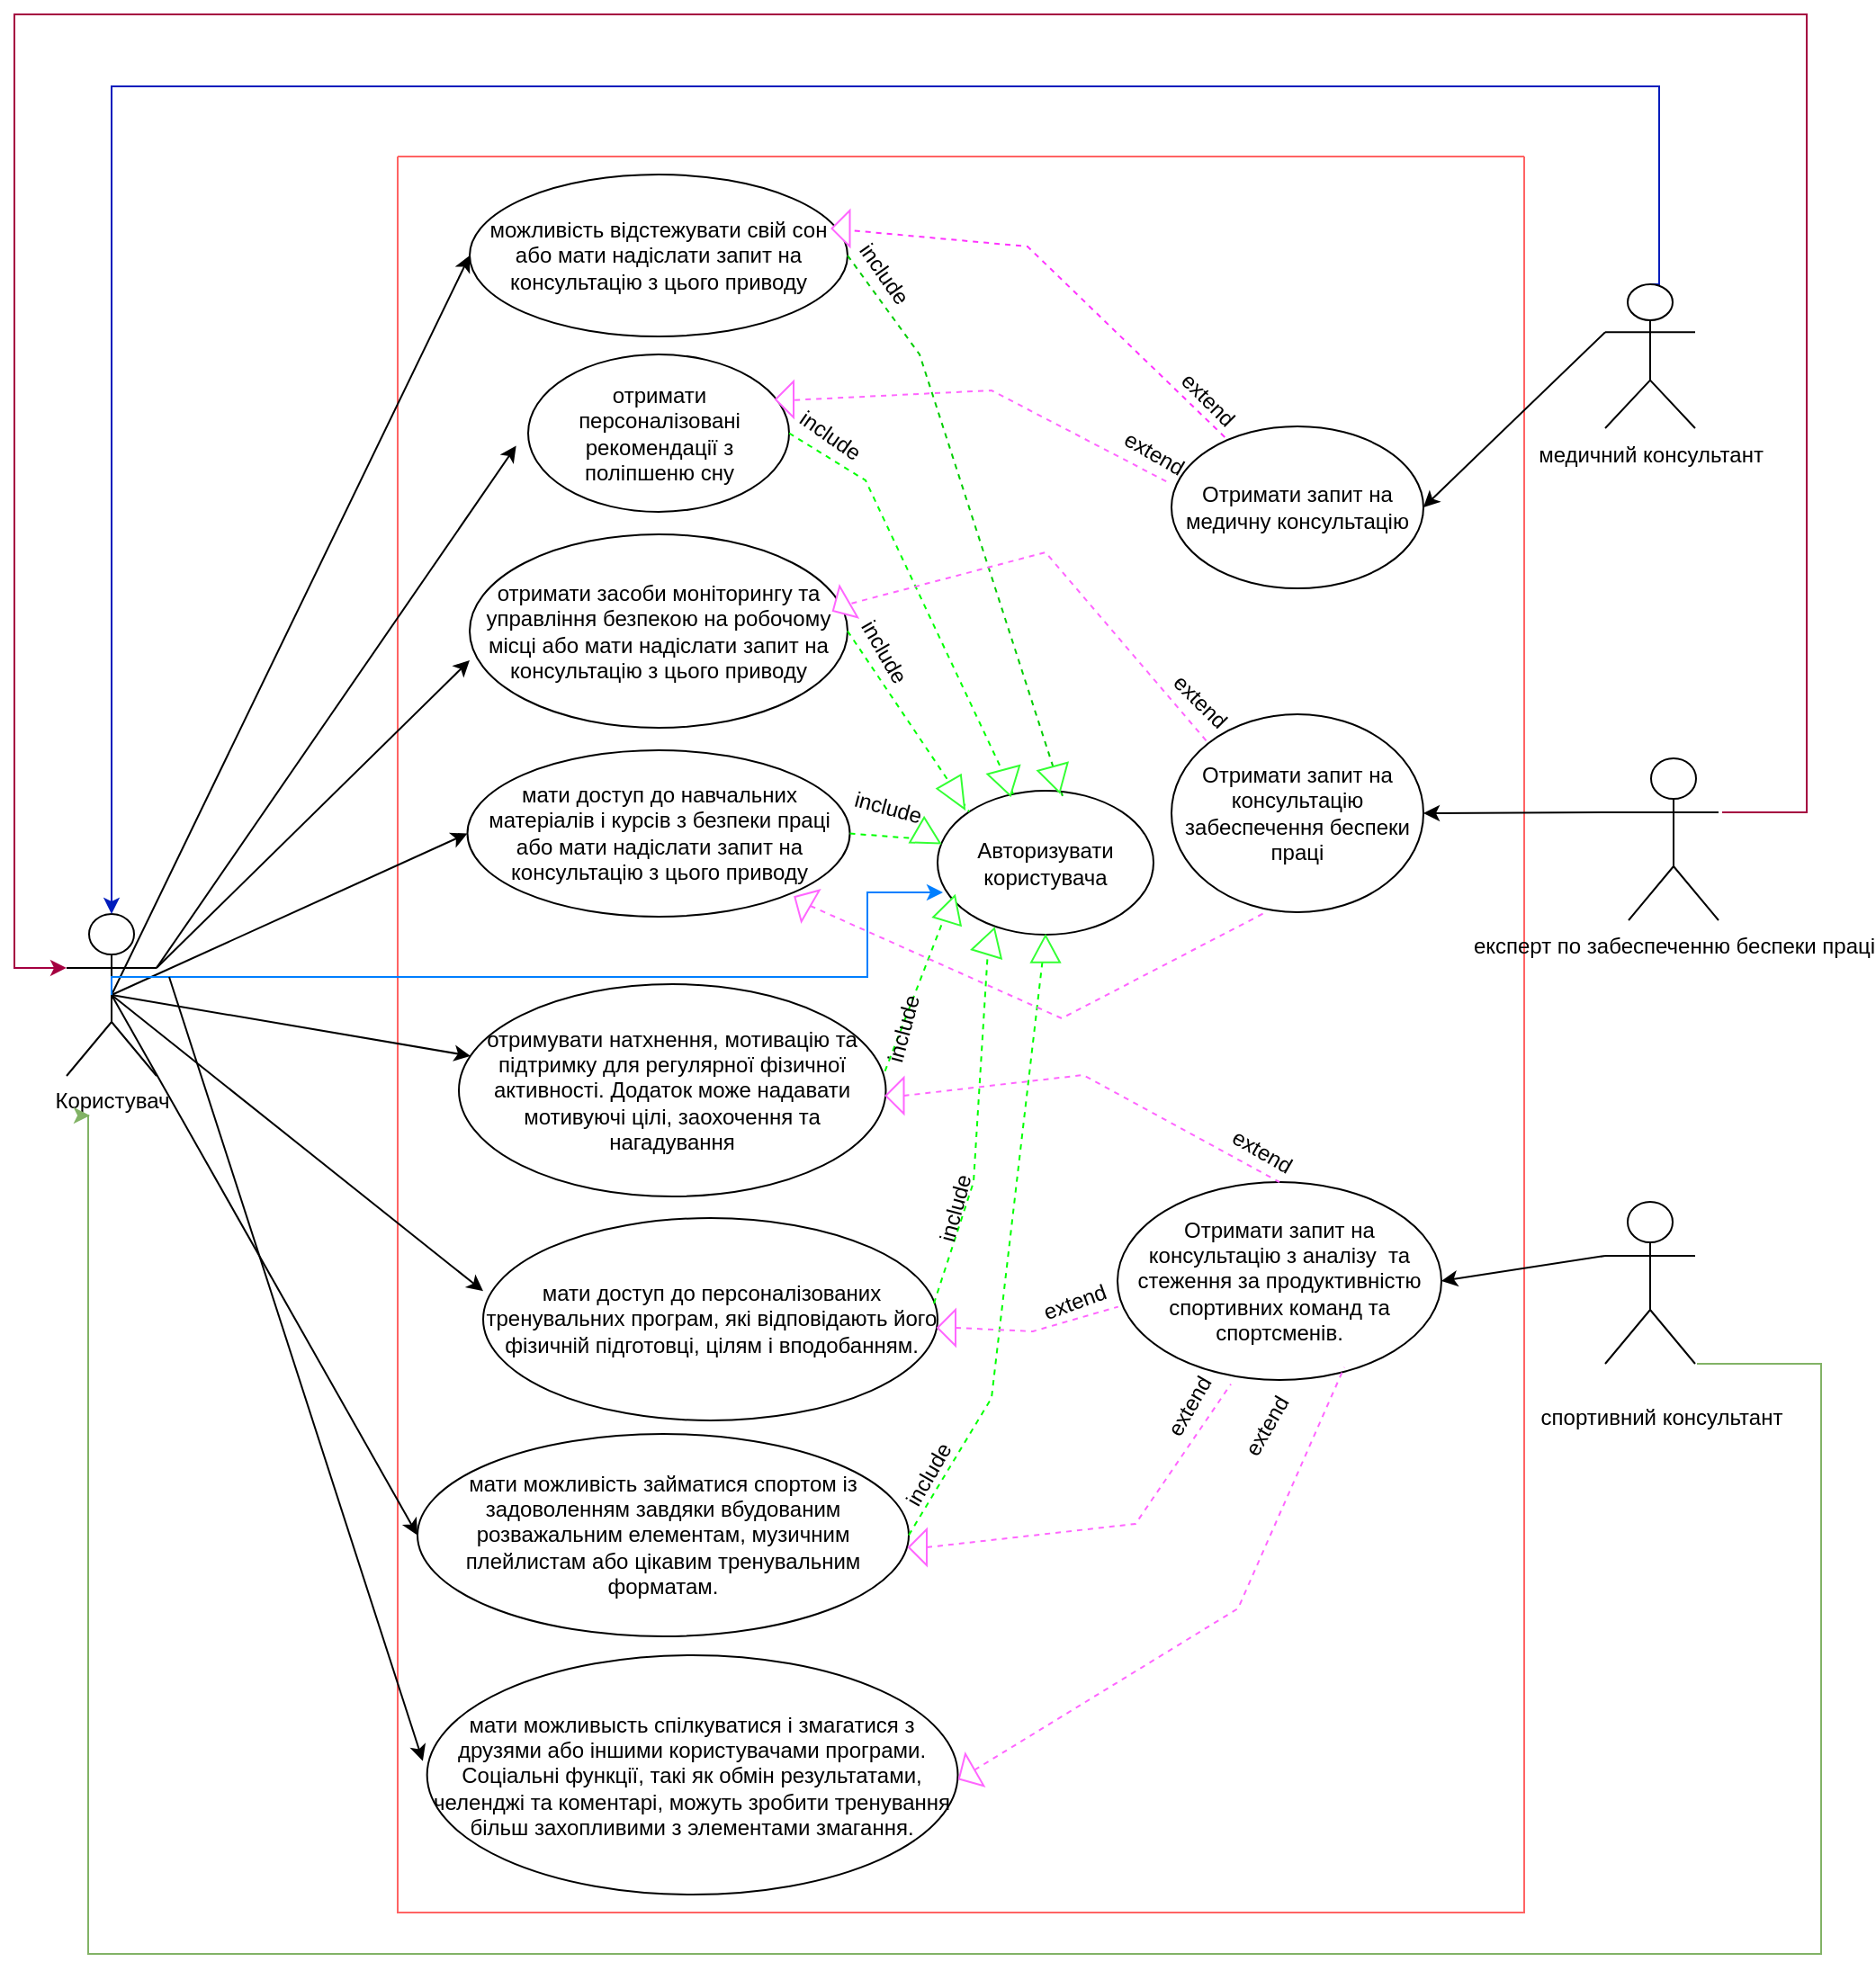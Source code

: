 <mxfile version="23.1.5" type="device">
  <diagram name="Страница — 1" id="BrRdIf7-MBRP2qg0M5hT">
    <mxGraphModel dx="3218" dy="2033" grid="0" gridSize="10" guides="1" tooltips="1" connect="1" arrows="1" fold="1" page="1" pageScale="1" pageWidth="1169" pageHeight="827" math="0" shadow="0">
      <root>
        <mxCell id="0" />
        <mxCell id="1" parent="0" />
        <mxCell id="nMjAK_z7ETHmy8bxgL3Z-1" value="Користувач" style="shape=umlActor;verticalLabelPosition=bottom;verticalAlign=top;html=1;outlineConnect=0;" parent="1" vertex="1">
          <mxGeometry x="-75" y="410" width="50" height="90" as="geometry" />
        </mxCell>
        <mxCell id="fMbS71d6y_WR-DLfGMM9-35" style="edgeStyle=orthogonalEdgeStyle;rounded=0;orthogonalLoop=1;jettySize=auto;html=1;exitX=0.5;exitY=0;exitDx=0;exitDy=0;exitPerimeter=0;fillColor=#0050ef;strokeColor=#001DBC;entryX=0.5;entryY=0;entryDx=0;entryDy=0;entryPerimeter=0;" parent="1" source="nMjAK_z7ETHmy8bxgL3Z-2" target="nMjAK_z7ETHmy8bxgL3Z-1" edge="1">
          <mxGeometry relative="1" as="geometry">
            <mxPoint x="810" y="-148" as="sourcePoint" />
            <mxPoint x="40" y="160" as="targetPoint" />
            <Array as="points">
              <mxPoint x="810" y="60" />
              <mxPoint x="810" y="-50" />
              <mxPoint x="-50" y="-50" />
            </Array>
          </mxGeometry>
        </mxCell>
        <mxCell id="nMjAK_z7ETHmy8bxgL3Z-2" value="" style="shape=umlActor;verticalLabelPosition=bottom;verticalAlign=top;html=1;outlineConnect=0;" parent="1" vertex="1">
          <mxGeometry x="780" y="60" width="50" height="80" as="geometry" />
        </mxCell>
        <mxCell id="nMjAK_z7ETHmy8bxgL3Z-16" value="" style="endArrow=classic;html=1;rounded=0;" parent="1" edge="1">
          <mxGeometry width="50" height="50" relative="1" as="geometry">
            <mxPoint x="620" y="520" as="sourcePoint" />
            <mxPoint x="620" y="520" as="targetPoint" />
          </mxGeometry>
        </mxCell>
        <mxCell id="nMjAK_z7ETHmy8bxgL3Z-30" value="" style="swimlane;startSize=0;strokeColor=#FF6363;" parent="1" vertex="1">
          <mxGeometry x="109" y="-11" width="626" height="976" as="geometry" />
        </mxCell>
        <mxCell id="nMjAK_z7ETHmy8bxgL3Z-15" value="мати доступ до навчальних матеріалів і курсів з безпеки праці або мати надіслати запит на консультацію з цього приводу" style="ellipse;whiteSpace=wrap;html=1;" parent="nMjAK_z7ETHmy8bxgL3Z-30" vertex="1">
          <mxGeometry x="38.75" y="330" width="212.5" height="92.5" as="geometry" />
        </mxCell>
        <mxCell id="nMjAK_z7ETHmy8bxgL3Z-7" value="мати доступ до персоналізованих тренувальних програм, які відповідають його фізичній підготовці, цілям і вподобанням." style="ellipse;whiteSpace=wrap;html=1;" parent="nMjAK_z7ETHmy8bxgL3Z-30" vertex="1">
          <mxGeometry x="47.5" y="590" width="252.5" height="112.5" as="geometry" />
        </mxCell>
        <mxCell id="nMjAK_z7ETHmy8bxgL3Z-9" value="&lt;font style=&quot;font-size: 12px;&quot;&gt;мати можливість займатися спортом із задоволенням завдяки вбудованим розважальним елементам, музичним плейлистам або цікавим тренувальним форматам.&lt;/font&gt;" style="ellipse;whiteSpace=wrap;html=1;" parent="nMjAK_z7ETHmy8bxgL3Z-30" vertex="1">
          <mxGeometry x="11" y="710" width="273" height="112.5" as="geometry" />
        </mxCell>
        <mxCell id="nMjAK_z7ETHmy8bxgL3Z-5" value="отримувати натхнення, мотивацію та підтримку для регулярної фізичної активності. Додаток може надавати мотивуючі цілі, заохочення та нагадування" style="ellipse;whiteSpace=wrap;html=1;" parent="nMjAK_z7ETHmy8bxgL3Z-30" vertex="1">
          <mxGeometry x="34" y="460" width="237.25" height="118" as="geometry" />
        </mxCell>
        <mxCell id="nMjAK_z7ETHmy8bxgL3Z-6" value="можливість відстежувати свій сон або мати надіслати запит на консультацію з цього приводу" style="ellipse;whiteSpace=wrap;html=1;" parent="nMjAK_z7ETHmy8bxgL3Z-30" vertex="1">
          <mxGeometry x="40" y="10" width="210" height="90" as="geometry" />
        </mxCell>
        <mxCell id="nMjAK_z7ETHmy8bxgL3Z-8" value="отримати персоналізовані рекомендації з поліпшеню сну" style="ellipse;whiteSpace=wrap;html=1;" parent="nMjAK_z7ETHmy8bxgL3Z-30" vertex="1">
          <mxGeometry x="72.5" y="110" width="145" height="87.5" as="geometry" />
        </mxCell>
        <mxCell id="nMjAK_z7ETHmy8bxgL3Z-4" value="отримати&amp;nbsp;засоби моніторингу та управління безпекою на робочому місці або мати надіслати запит на консультацію з цього приводу" style="ellipse;whiteSpace=wrap;html=1;" parent="nMjAK_z7ETHmy8bxgL3Z-30" vertex="1">
          <mxGeometry x="40" y="210" width="210" height="107.5" as="geometry" />
        </mxCell>
        <mxCell id="fMbS71d6y_WR-DLfGMM9-32" value="Авторизувати користувача" style="ellipse;whiteSpace=wrap;html=1;" parent="nMjAK_z7ETHmy8bxgL3Z-30" vertex="1">
          <mxGeometry x="300" y="352.5" width="120" height="80" as="geometry" />
        </mxCell>
        <mxCell id="fMbS71d6y_WR-DLfGMM9-53" value="Отримати запит на медичну консультацію" style="ellipse;whiteSpace=wrap;html=1;" parent="nMjAK_z7ETHmy8bxgL3Z-30" vertex="1">
          <mxGeometry x="430" y="150" width="140" height="90" as="geometry" />
        </mxCell>
        <mxCell id="fMbS71d6y_WR-DLfGMM9-54" value="Отримати запит на консультацію забеспечення беспеки праці" style="ellipse;whiteSpace=wrap;html=1;" parent="nMjAK_z7ETHmy8bxgL3Z-30" vertex="1">
          <mxGeometry x="430" y="310" width="140" height="110" as="geometry" />
        </mxCell>
        <mxCell id="fMbS71d6y_WR-DLfGMM9-56" value="Отримати запит на консультацію з аналізу&amp;nbsp; та стеження за продуктивністю спортивних команд та спортсменів." style="ellipse;whiteSpace=wrap;html=1;" parent="nMjAK_z7ETHmy8bxgL3Z-30" vertex="1">
          <mxGeometry x="400" y="570" width="180" height="110" as="geometry" />
        </mxCell>
        <mxCell id="fMbS71d6y_WR-DLfGMM9-59" value="" style="endArrow=none;dashed=1;html=1;rounded=0;exitX=0.992;exitY=0.422;exitDx=0;exitDy=0;exitPerimeter=0;entryX=0.238;entryY=0.994;entryDx=0;entryDy=0;entryPerimeter=0;strokeColor=#00FF00;" parent="nMjAK_z7ETHmy8bxgL3Z-30" source="nMjAK_z7ETHmy8bxgL3Z-7" target="fMbS71d6y_WR-DLfGMM9-32" edge="1">
          <mxGeometry width="50" height="50" relative="1" as="geometry">
            <mxPoint x="240" y="567.5" as="sourcePoint" />
            <mxPoint x="290" y="517.5" as="targetPoint" />
            <Array as="points">
              <mxPoint x="320" y="570" />
            </Array>
          </mxGeometry>
        </mxCell>
        <mxCell id="fMbS71d6y_WR-DLfGMM9-61" value="" style="endArrow=none;dashed=1;html=1;rounded=0;exitX=0.998;exitY=0.41;exitDx=0;exitDy=0;exitPerimeter=0;entryX=0.064;entryY=0.755;entryDx=0;entryDy=0;entryPerimeter=0;strokeColor=#00FF00;" parent="nMjAK_z7ETHmy8bxgL3Z-30" source="nMjAK_z7ETHmy8bxgL3Z-5" target="fMbS71d6y_WR-DLfGMM9-32" edge="1">
          <mxGeometry width="50" height="50" relative="1" as="geometry">
            <mxPoint x="220" y="482.5" as="sourcePoint" />
            <mxPoint x="270" y="432.5" as="targetPoint" />
          </mxGeometry>
        </mxCell>
        <mxCell id="fMbS71d6y_WR-DLfGMM9-62" value="" style="endArrow=none;dashed=1;html=1;rounded=0;exitX=1;exitY=0.5;exitDx=0;exitDy=0;entryX=0;entryY=0.344;entryDx=0;entryDy=0;entryPerimeter=0;strokeColor=#00FF00;" parent="nMjAK_z7ETHmy8bxgL3Z-30" source="nMjAK_z7ETHmy8bxgL3Z-15" target="fMbS71d6y_WR-DLfGMM9-32" edge="1">
          <mxGeometry width="50" height="50" relative="1" as="geometry">
            <mxPoint x="225" y="388" as="sourcePoint" />
            <mxPoint x="275" y="337.5" as="targetPoint" />
          </mxGeometry>
        </mxCell>
        <mxCell id="fMbS71d6y_WR-DLfGMM9-63" value="" style="endArrow=none;dashed=1;html=1;rounded=0;exitX=1;exitY=0.5;exitDx=0;exitDy=0;entryX=0.579;entryY=0.037;entryDx=0;entryDy=0;entryPerimeter=0;strokeColor=#00CC00;" parent="nMjAK_z7ETHmy8bxgL3Z-30" source="nMjAK_z7ETHmy8bxgL3Z-6" target="fMbS71d6y_WR-DLfGMM9-32" edge="1">
          <mxGeometry width="50" height="50" relative="1" as="geometry">
            <mxPoint x="225" y="90" as="sourcePoint" />
            <mxPoint x="275" y="40" as="targetPoint" />
            <Array as="points">
              <mxPoint x="290" y="110" />
            </Array>
          </mxGeometry>
        </mxCell>
        <mxCell id="fMbS71d6y_WR-DLfGMM9-90" value="" style="endArrow=none;dashed=1;html=1;rounded=0;exitX=1;exitY=0.5;exitDx=0;exitDy=0;entryX=0.5;entryY=1;entryDx=0;entryDy=0;strokeColor=#00FF00;" parent="nMjAK_z7ETHmy8bxgL3Z-30" source="nMjAK_z7ETHmy8bxgL3Z-9" target="fMbS71d6y_WR-DLfGMM9-32" edge="1">
          <mxGeometry width="50" height="50" relative="1" as="geometry">
            <mxPoint x="260" y="690" as="sourcePoint" />
            <mxPoint x="310" y="640" as="targetPoint" />
            <Array as="points">
              <mxPoint x="330" y="690" />
            </Array>
          </mxGeometry>
        </mxCell>
        <mxCell id="fMbS71d6y_WR-DLfGMM9-91" value="" style="endArrow=none;dashed=1;html=1;rounded=0;exitX=1;exitY=0.5;exitDx=0;exitDy=0;entryX=0;entryY=0;entryDx=0;entryDy=0;strokeColor=#00FF00;" parent="nMjAK_z7ETHmy8bxgL3Z-30" source="nMjAK_z7ETHmy8bxgL3Z-4" target="fMbS71d6y_WR-DLfGMM9-32" edge="1">
          <mxGeometry width="50" height="50" relative="1" as="geometry">
            <mxPoint x="230" y="280" as="sourcePoint" />
            <mxPoint x="280" y="230" as="targetPoint" />
          </mxGeometry>
        </mxCell>
        <mxCell id="fMbS71d6y_WR-DLfGMM9-92" value="" style="endArrow=none;dashed=1;html=1;rounded=0;exitX=1;exitY=0.5;exitDx=0;exitDy=0;strokeColor=#00FF00;" parent="nMjAK_z7ETHmy8bxgL3Z-30" source="nMjAK_z7ETHmy8bxgL3Z-8" target="fMbS71d6y_WR-DLfGMM9-32" edge="1">
          <mxGeometry width="50" height="50" relative="1" as="geometry">
            <mxPoint x="190" y="190" as="sourcePoint" />
            <mxPoint x="240" y="140" as="targetPoint" />
            <Array as="points">
              <mxPoint x="260" y="180" />
            </Array>
          </mxGeometry>
        </mxCell>
        <mxCell id="sG-ECZADBTKkwsSgiSJS-3" value="" style="endArrow=none;dashed=1;html=1;rounded=0;entryX=0.35;entryY=1.021;entryDx=0;entryDy=0;entryPerimeter=0;strokeColor=#FF66FF;exitX=0;exitY=0.5;exitDx=0;exitDy=0;" parent="nMjAK_z7ETHmy8bxgL3Z-30" source="sG-ECZADBTKkwsSgiSJS-34" target="fMbS71d6y_WR-DLfGMM9-56" edge="1">
          <mxGeometry width="50" height="50" relative="1" as="geometry">
            <mxPoint x="330" y="770" as="sourcePoint" />
            <mxPoint x="380" y="720" as="targetPoint" />
            <Array as="points">
              <mxPoint x="410" y="760" />
            </Array>
          </mxGeometry>
        </mxCell>
        <mxCell id="sG-ECZADBTKkwsSgiSJS-6" value="" style="endArrow=none;dashed=1;html=1;rounded=0;exitX=0.98;exitY=0.293;exitDx=0;exitDy=0;exitPerimeter=0;entryX=-0.008;entryY=0.35;entryDx=0;entryDy=0;entryPerimeter=0;strokeColor=#FF66FF;" parent="nMjAK_z7ETHmy8bxgL3Z-30" source="nMjAK_z7ETHmy8bxgL3Z-8" target="fMbS71d6y_WR-DLfGMM9-53" edge="1">
          <mxGeometry width="50" height="50" relative="1" as="geometry">
            <mxPoint x="390" y="200" as="sourcePoint" />
            <mxPoint x="440" y="150" as="targetPoint" />
            <Array as="points">
              <mxPoint x="330" y="130" />
            </Array>
          </mxGeometry>
        </mxCell>
        <mxCell id="sG-ECZADBTKkwsSgiSJS-7" value="" style="endArrow=none;dashed=1;html=1;rounded=0;exitX=0.99;exitY=0.341;exitDx=0;exitDy=0;exitPerimeter=0;strokeColor=#FF33FF;" parent="nMjAK_z7ETHmy8bxgL3Z-30" source="nMjAK_z7ETHmy8bxgL3Z-6" target="fMbS71d6y_WR-DLfGMM9-53" edge="1">
          <mxGeometry width="50" height="50" relative="1" as="geometry">
            <mxPoint x="400" y="80" as="sourcePoint" />
            <mxPoint x="450" y="30" as="targetPoint" />
            <Array as="points">
              <mxPoint x="350" y="50" />
            </Array>
          </mxGeometry>
        </mxCell>
        <mxCell id="sG-ECZADBTKkwsSgiSJS-8" value="" style="endArrow=none;dashed=1;html=1;rounded=0;exitX=0.983;exitY=0.371;exitDx=0;exitDy=0;exitPerimeter=0;entryX=0;entryY=0;entryDx=0;entryDy=0;strokeColor=#FF66FF;" parent="nMjAK_z7ETHmy8bxgL3Z-30" source="nMjAK_z7ETHmy8bxgL3Z-4" target="fMbS71d6y_WR-DLfGMM9-54" edge="1">
          <mxGeometry width="50" height="50" relative="1" as="geometry">
            <mxPoint x="360" y="290" as="sourcePoint" />
            <mxPoint x="410" y="240" as="targetPoint" />
            <Array as="points">
              <mxPoint x="360" y="220" />
            </Array>
          </mxGeometry>
        </mxCell>
        <mxCell id="sG-ECZADBTKkwsSgiSJS-12" value="extend" style="text;html=1;align=center;verticalAlign=middle;resizable=0;points=[];autosize=1;strokeColor=none;fillColor=none;rotation=-60;" parent="nMjAK_z7ETHmy8bxgL3Z-30" vertex="1">
          <mxGeometry x="410" y="680" width="60" height="30" as="geometry" />
        </mxCell>
        <mxCell id="sG-ECZADBTKkwsSgiSJS-13" value="extend" style="text;html=1;align=center;verticalAlign=middle;resizable=0;points=[];autosize=1;strokeColor=none;fillColor=none;rotation=45;" parent="nMjAK_z7ETHmy8bxgL3Z-30" vertex="1">
          <mxGeometry x="416" y="287.5" width="60" height="30" as="geometry" />
        </mxCell>
        <mxCell id="sG-ECZADBTKkwsSgiSJS-14" value="extend" style="text;html=1;align=center;verticalAlign=middle;resizable=0;points=[];autosize=1;strokeColor=none;fillColor=none;rotation=45;" parent="nMjAK_z7ETHmy8bxgL3Z-30" vertex="1">
          <mxGeometry x="420" y="120" width="60" height="30" as="geometry" />
        </mxCell>
        <mxCell id="sG-ECZADBTKkwsSgiSJS-15" value="extend" style="text;html=1;align=center;verticalAlign=middle;resizable=0;points=[];autosize=1;strokeColor=none;fillColor=none;rotation=30;" parent="nMjAK_z7ETHmy8bxgL3Z-30" vertex="1">
          <mxGeometry x="390" y="150" width="60" height="30" as="geometry" />
        </mxCell>
        <mxCell id="sG-ECZADBTKkwsSgiSJS-22" value="include" style="text;html=1;align=center;verticalAlign=middle;resizable=0;points=[];autosize=1;strokeColor=none;fillColor=none;rotation=-60;" parent="nMjAK_z7ETHmy8bxgL3Z-30" vertex="1">
          <mxGeometry x="265" y="718" width="60" height="30" as="geometry" />
        </mxCell>
        <mxCell id="sG-ECZADBTKkwsSgiSJS-21" value="include" style="text;html=1;align=center;verticalAlign=middle;resizable=0;points=[];autosize=1;strokeColor=none;fillColor=none;rotation=-75;" parent="nMjAK_z7ETHmy8bxgL3Z-30" vertex="1">
          <mxGeometry x="280" y="570" width="60" height="30" as="geometry" />
        </mxCell>
        <mxCell id="sG-ECZADBTKkwsSgiSJS-20" value="include" style="text;html=1;align=center;verticalAlign=middle;resizable=0;points=[];autosize=1;strokeColor=none;fillColor=none;rotation=-75;" parent="nMjAK_z7ETHmy8bxgL3Z-30" vertex="1">
          <mxGeometry x="251.25" y="470" width="60" height="30" as="geometry" />
        </mxCell>
        <mxCell id="sG-ECZADBTKkwsSgiSJS-18" value="include" style="text;html=1;align=center;verticalAlign=middle;resizable=0;points=[];autosize=1;strokeColor=none;fillColor=none;rotation=60;" parent="nMjAK_z7ETHmy8bxgL3Z-30" vertex="1">
          <mxGeometry x="240" y="260" width="60" height="30" as="geometry" />
        </mxCell>
        <mxCell id="sG-ECZADBTKkwsSgiSJS-17" value="include" style="text;html=1;align=center;verticalAlign=middle;resizable=0;points=[];autosize=1;strokeColor=none;fillColor=none;rotation=35;" parent="nMjAK_z7ETHmy8bxgL3Z-30" vertex="1">
          <mxGeometry x="210" y="140" width="60" height="30" as="geometry" />
        </mxCell>
        <mxCell id="sG-ECZADBTKkwsSgiSJS-16" value="include" style="text;html=1;align=center;verticalAlign=middle;resizable=0;points=[];autosize=1;strokeColor=none;fillColor=none;rotation=55;" parent="nMjAK_z7ETHmy8bxgL3Z-30" vertex="1">
          <mxGeometry x="240" y="50" width="60" height="30" as="geometry" />
        </mxCell>
        <mxCell id="sG-ECZADBTKkwsSgiSJS-23" value="" style="triangle;whiteSpace=wrap;html=1;rotation=-180;strokeColor=#FF66FF;" parent="nMjAK_z7ETHmy8bxgL3Z-30" vertex="1">
          <mxGeometry x="241.25" y="30" width="10" height="20" as="geometry" />
        </mxCell>
        <mxCell id="sG-ECZADBTKkwsSgiSJS-25" value="" style="triangle;whiteSpace=wrap;html=1;rotation=-180;strokeColor=#FF66FF;" parent="nMjAK_z7ETHmy8bxgL3Z-30" vertex="1">
          <mxGeometry x="210" y="125" width="10" height="20" as="geometry" />
        </mxCell>
        <mxCell id="sG-ECZADBTKkwsSgiSJS-26" value="" style="triangle;whiteSpace=wrap;html=1;rotation=-210;strokeColor=#FF66FF;" parent="nMjAK_z7ETHmy8bxgL3Z-30" vertex="1">
          <mxGeometry x="241.25" y="240" width="10" height="20" as="geometry" />
        </mxCell>
        <mxCell id="sG-ECZADBTKkwsSgiSJS-27" value="" style="triangle;whiteSpace=wrap;html=1;rotation=-150;strokeColor=#FF66FF;" parent="nMjAK_z7ETHmy8bxgL3Z-30" vertex="1">
          <mxGeometry x="220" y="404" width="10" height="20" as="geometry" />
        </mxCell>
        <mxCell id="sG-ECZADBTKkwsSgiSJS-34" value="" style="triangle;whiteSpace=wrap;html=1;rotation=-180;strokeColor=#FF66FF;" parent="nMjAK_z7ETHmy8bxgL3Z-30" vertex="1">
          <mxGeometry x="284" y="763" width="10" height="20" as="geometry" />
        </mxCell>
        <mxCell id="sG-ECZADBTKkwsSgiSJS-36" value="" style="triangle;whiteSpace=wrap;html=1;rotation=30;strokeColor=#33FF33;" parent="nMjAK_z7ETHmy8bxgL3Z-30" vertex="1">
          <mxGeometry x="287.58" y="370" width="14.85" height="16" as="geometry" />
        </mxCell>
        <mxCell id="sG-ECZADBTKkwsSgiSJS-39" value="" style="triangle;whiteSpace=wrap;html=1;rotation=75;strokeColor=#33FF33;" parent="nMjAK_z7ETHmy8bxgL3Z-30" vertex="1">
          <mxGeometry x="358.5" y="337.67" width="14.85" height="17.22" as="geometry" />
        </mxCell>
        <mxCell id="sG-ECZADBTKkwsSgiSJS-44" value="" style="triangle;whiteSpace=wrap;html=1;rotation=75;strokeColor=#33FF33;" parent="nMjAK_z7ETHmy8bxgL3Z-30" vertex="1">
          <mxGeometry x="331.15" y="338.8" width="14.85" height="18.49" as="geometry" />
        </mxCell>
        <mxCell id="sG-ECZADBTKkwsSgiSJS-46" value="" style="triangle;whiteSpace=wrap;html=1;rotation=60;strokeColor=#33FF33;" parent="nMjAK_z7ETHmy8bxgL3Z-30" vertex="1">
          <mxGeometry x="302" y="347.4" width="17.34" height="15.29" as="geometry" />
        </mxCell>
        <mxCell id="sG-ECZADBTKkwsSgiSJS-48" value="" style="triangle;whiteSpace=wrap;html=1;rotation=-73;strokeColor=#33FF33;" parent="nMjAK_z7ETHmy8bxgL3Z-30" vertex="1">
          <mxGeometry x="300" y="410" width="14.85" height="16" as="geometry" />
        </mxCell>
        <mxCell id="sG-ECZADBTKkwsSgiSJS-49" value="" style="triangle;whiteSpace=wrap;html=1;rotation=-73;strokeColor=#33FF33;" parent="nMjAK_z7ETHmy8bxgL3Z-30" vertex="1">
          <mxGeometry x="321.95" y="427.58" width="14.85" height="17.17" as="geometry" />
        </mxCell>
        <mxCell id="sG-ECZADBTKkwsSgiSJS-51" value="" style="triangle;whiteSpace=wrap;html=1;rotation=-90;strokeColor=#33FF33;" parent="nMjAK_z7ETHmy8bxgL3Z-30" vertex="1">
          <mxGeometry x="352.58" y="432.5" width="14.85" height="16" as="geometry" />
        </mxCell>
        <mxCell id="pny0s1M6HbBYUUlbo2os-1" value="мати можливысть спілкуватися і змагатися з друзями або іншими користувачами програми. Соціальні функції, такі як обмін результатами, челенджі та коментарі, можуть зробити тренування більш захопливими з элементами змагання." style="ellipse;whiteSpace=wrap;html=1;" vertex="1" parent="nMjAK_z7ETHmy8bxgL3Z-30">
          <mxGeometry x="16.33" y="833" width="294.92" height="133" as="geometry" />
        </mxCell>
        <mxCell id="pny0s1M6HbBYUUlbo2os-4" value="include" style="text;html=1;align=center;verticalAlign=middle;resizable=0;points=[];autosize=1;strokeColor=none;fillColor=none;rotation=15;" vertex="1" parent="nMjAK_z7ETHmy8bxgL3Z-30">
          <mxGeometry x="242.43" y="347.4" width="60" height="30" as="geometry" />
        </mxCell>
        <mxCell id="pny0s1M6HbBYUUlbo2os-6" value="extend" style="text;html=1;align=center;verticalAlign=middle;resizable=0;points=[];autosize=1;strokeColor=none;fillColor=none;rotation=-60;" vertex="1" parent="nMjAK_z7ETHmy8bxgL3Z-30">
          <mxGeometry x="453" y="691" width="60" height="30" as="geometry" />
        </mxCell>
        <mxCell id="pny0s1M6HbBYUUlbo2os-10" value="" style="triangle;whiteSpace=wrap;html=1;rotation=150;strokeColor=#FF66FF;" vertex="1" parent="nMjAK_z7ETHmy8bxgL3Z-30">
          <mxGeometry x="311.25" y="889" width="10" height="20.5" as="geometry" />
        </mxCell>
        <mxCell id="pny0s1M6HbBYUUlbo2os-11" value="" style="endArrow=none;dashed=1;html=1;rounded=0;entryX=0.7;entryY=0.936;entryDx=0;entryDy=0;entryPerimeter=0;strokeColor=#FF66FF;exitX=0;exitY=0.5;exitDx=0;exitDy=0;" edge="1" parent="nMjAK_z7ETHmy8bxgL3Z-30" source="pny0s1M6HbBYUUlbo2os-10" target="fMbS71d6y_WR-DLfGMM9-56">
          <mxGeometry width="50" height="50" relative="1" as="geometry">
            <mxPoint x="420" y="889" as="sourcePoint" />
            <mxPoint x="611.34" y="677" as="targetPoint" />
            <Array as="points">
              <mxPoint x="467" y="807" />
            </Array>
          </mxGeometry>
        </mxCell>
        <mxCell id="pny0s1M6HbBYUUlbo2os-13" value="" style="endArrow=none;dashed=1;html=1;rounded=0;entryX=0.002;entryY=0.63;entryDx=0;entryDy=0;entryPerimeter=0;strokeColor=#FF66FF;exitX=0;exitY=0.5;exitDx=0;exitDy=0;" edge="1" parent="nMjAK_z7ETHmy8bxgL3Z-30" source="pny0s1M6HbBYUUlbo2os-15" target="fMbS71d6y_WR-DLfGMM9-56">
          <mxGeometry width="50" height="50" relative="1" as="geometry">
            <mxPoint x="316" y="665" as="sourcePoint" />
            <mxPoint x="434" y="565" as="targetPoint" />
            <Array as="points">
              <mxPoint x="353" y="653" />
            </Array>
          </mxGeometry>
        </mxCell>
        <mxCell id="pny0s1M6HbBYUUlbo2os-14" value="" style="endArrow=none;dashed=1;html=1;rounded=0;entryX=0.5;entryY=0;entryDx=0;entryDy=0;strokeColor=#FF66FF;exitX=0;exitY=0.5;exitDx=0;exitDy=0;" edge="1" parent="nMjAK_z7ETHmy8bxgL3Z-30" source="pny0s1M6HbBYUUlbo2os-16" target="fMbS71d6y_WR-DLfGMM9-56">
          <mxGeometry width="50" height="50" relative="1" as="geometry">
            <mxPoint x="294" y="522" as="sourcePoint" />
            <mxPoint x="434" y="432.5" as="targetPoint" />
            <Array as="points">
              <mxPoint x="381" y="510.5" />
            </Array>
          </mxGeometry>
        </mxCell>
        <mxCell id="pny0s1M6HbBYUUlbo2os-15" value="" style="triangle;whiteSpace=wrap;html=1;rotation=-180;strokeColor=#FF66FF;" vertex="1" parent="nMjAK_z7ETHmy8bxgL3Z-30">
          <mxGeometry x="300" y="641" width="10" height="20" as="geometry" />
        </mxCell>
        <mxCell id="pny0s1M6HbBYUUlbo2os-16" value="" style="triangle;whiteSpace=wrap;html=1;rotation=-180;strokeColor=#FF66FF;" vertex="1" parent="nMjAK_z7ETHmy8bxgL3Z-30">
          <mxGeometry x="271.25" y="512" width="10" height="20" as="geometry" />
        </mxCell>
        <mxCell id="pny0s1M6HbBYUUlbo2os-18" value="extend" style="text;html=1;align=center;verticalAlign=middle;resizable=0;points=[];autosize=1;strokeColor=none;fillColor=none;rotation=30;" vertex="1" parent="nMjAK_z7ETHmy8bxgL3Z-30">
          <mxGeometry x="450" y="538" width="60" height="30" as="geometry" />
        </mxCell>
        <mxCell id="pny0s1M6HbBYUUlbo2os-19" value="extend" style="text;html=1;align=center;verticalAlign=middle;resizable=0;points=[];autosize=1;strokeColor=none;fillColor=none;rotation=-20;" vertex="1" parent="nMjAK_z7ETHmy8bxgL3Z-30">
          <mxGeometry x="346" y="622" width="60" height="30" as="geometry" />
        </mxCell>
        <mxCell id="pny0s1M6HbBYUUlbo2os-20" value="" style="endArrow=none;dashed=1;html=1;rounded=0;exitX=0;exitY=0.5;exitDx=0;exitDy=0;entryX=0.379;entryY=0.997;entryDx=0;entryDy=0;strokeColor=#FF66FF;entryPerimeter=0;" edge="1" parent="nMjAK_z7ETHmy8bxgL3Z-30" source="sG-ECZADBTKkwsSgiSJS-27" target="fMbS71d6y_WR-DLfGMM9-54">
          <mxGeometry width="50" height="50" relative="1" as="geometry">
            <mxPoint x="220" y="467" as="sourcePoint" />
            <mxPoint x="425" y="543" as="targetPoint" />
            <Array as="points">
              <mxPoint x="369" y="479" />
            </Array>
          </mxGeometry>
        </mxCell>
        <mxCell id="fMbS71d6y_WR-DLfGMM9-44" style="edgeStyle=orthogonalEdgeStyle;rounded=0;orthogonalLoop=1;jettySize=auto;html=1;fillColor=#d5e8d4;gradientColor=#97d077;strokeColor=#82b366;" parent="1" edge="1">
          <mxGeometry relative="1" as="geometry">
            <Array as="points">
              <mxPoint x="900" y="660" />
              <mxPoint x="900" y="988" />
              <mxPoint x="-63" y="988" />
            </Array>
            <mxPoint x="831" y="660" as="sourcePoint" />
            <mxPoint x="-62" y="522" as="targetPoint" />
          </mxGeometry>
        </mxCell>
        <mxCell id="fMbS71d6y_WR-DLfGMM9-9" value="" style="shape=umlActor;verticalLabelPosition=bottom;verticalAlign=top;html=1;outlineConnect=0;" parent="1" vertex="1">
          <mxGeometry x="780" y="570" width="50" height="90" as="geometry" />
        </mxCell>
        <mxCell id="fMbS71d6y_WR-DLfGMM9-38" style="edgeStyle=orthogonalEdgeStyle;rounded=0;orthogonalLoop=1;jettySize=auto;html=1;exitX=1;exitY=0.333;exitDx=0;exitDy=0;exitPerimeter=0;fillColor=#d80073;strokeColor=#A50040;entryX=0;entryY=0.333;entryDx=0;entryDy=0;entryPerimeter=0;" parent="1" target="nMjAK_z7ETHmy8bxgL3Z-1" edge="1">
          <mxGeometry relative="1" as="geometry">
            <mxPoint x="-92" y="466" as="targetPoint" />
            <Array as="points">
              <mxPoint x="892" y="354" />
              <mxPoint x="892" y="-90" />
              <mxPoint x="-104" y="-90" />
              <mxPoint x="-104" y="440" />
            </Array>
            <mxPoint x="845" y="353.5" as="sourcePoint" />
          </mxGeometry>
        </mxCell>
        <mxCell id="fMbS71d6y_WR-DLfGMM9-25" value="експерт по забеспеченню беспеки праці" style="shape=umlActor;verticalLabelPosition=bottom;verticalAlign=top;html=1;outlineConnect=0;" parent="1" vertex="1">
          <mxGeometry x="793" y="323.5" width="50" height="90" as="geometry" />
        </mxCell>
        <mxCell id="fMbS71d6y_WR-DLfGMM9-26" value="медичний консультант" style="text;html=1;align=center;verticalAlign=middle;resizable=0;points=[];autosize=1;strokeColor=none;fillColor=none;" parent="1" vertex="1">
          <mxGeometry x="732" y="142" width="146" height="26" as="geometry" />
        </mxCell>
        <mxCell id="fMbS71d6y_WR-DLfGMM9-28" value="спортивний консультант" style="text;html=1;align=center;verticalAlign=middle;resizable=0;points=[];autosize=1;strokeColor=none;fillColor=none;" parent="1" vertex="1">
          <mxGeometry x="733" y="677" width="155" height="26" as="geometry" />
        </mxCell>
        <mxCell id="fMbS71d6y_WR-DLfGMM9-64" value="" style="endArrow=classic;html=1;rounded=0;entryX=1;entryY=0.5;entryDx=0;entryDy=0;exitX=0;exitY=0.333;exitDx=0;exitDy=0;exitPerimeter=0;" parent="1" source="nMjAK_z7ETHmy8bxgL3Z-2" target="fMbS71d6y_WR-DLfGMM9-53" edge="1">
          <mxGeometry width="50" height="50" relative="1" as="geometry">
            <mxPoint x="700" y="130" as="sourcePoint" />
            <mxPoint x="750" y="80" as="targetPoint" />
          </mxGeometry>
        </mxCell>
        <mxCell id="fMbS71d6y_WR-DLfGMM9-65" value="" style="endArrow=classic;html=1;rounded=0;entryX=1;entryY=0.5;entryDx=0;entryDy=0;exitX=0;exitY=0.333;exitDx=0;exitDy=0;exitPerimeter=0;" parent="1" source="fMbS71d6y_WR-DLfGMM9-25" target="fMbS71d6y_WR-DLfGMM9-54" edge="1">
          <mxGeometry width="50" height="50" relative="1" as="geometry">
            <mxPoint x="700" y="280" as="sourcePoint" />
            <mxPoint x="750" y="230" as="targetPoint" />
          </mxGeometry>
        </mxCell>
        <mxCell id="fMbS71d6y_WR-DLfGMM9-67" value="" style="endArrow=classic;html=1;rounded=0;entryX=1;entryY=0.5;entryDx=0;entryDy=0;exitX=0;exitY=0.333;exitDx=0;exitDy=0;exitPerimeter=0;" parent="1" source="fMbS71d6y_WR-DLfGMM9-9" target="fMbS71d6y_WR-DLfGMM9-56" edge="1">
          <mxGeometry width="50" height="50" relative="1" as="geometry">
            <mxPoint x="700" y="690" as="sourcePoint" />
            <mxPoint x="750" y="640" as="targetPoint" />
          </mxGeometry>
        </mxCell>
        <mxCell id="nMjAK_z7ETHmy8bxgL3Z-12" value="" style="endArrow=classic;html=1;rounded=0;entryX=0;entryY=0.5;entryDx=0;entryDy=0;exitX=0.5;exitY=0.5;exitDx=0;exitDy=0;exitPerimeter=0;" parent="1" source="nMjAK_z7ETHmy8bxgL3Z-1" target="nMjAK_z7ETHmy8bxgL3Z-15" edge="1">
          <mxGeometry width="50" height="50" relative="1" as="geometry">
            <mxPoint x="70.48" y="390" as="sourcePoint" />
            <mxPoint x="180.48" y="430" as="targetPoint" />
          </mxGeometry>
        </mxCell>
        <mxCell id="fMbS71d6y_WR-DLfGMM9-48" value="" style="endArrow=classic;html=1;rounded=0;exitX=0.5;exitY=0.5;exitDx=0;exitDy=0;exitPerimeter=0;" parent="1" source="nMjAK_z7ETHmy8bxgL3Z-1" target="nMjAK_z7ETHmy8bxgL3Z-5" edge="1">
          <mxGeometry width="50" height="50" relative="1" as="geometry">
            <mxPoint x="69.52" y="404" as="sourcePoint" />
            <mxPoint x="190.48" y="480" as="targetPoint" />
          </mxGeometry>
        </mxCell>
        <mxCell id="fMbS71d6y_WR-DLfGMM9-84" value="" style="endArrow=classic;html=1;rounded=0;exitX=0.5;exitY=0.5;exitDx=0;exitDy=0;exitPerimeter=0;entryX=0;entryY=0.5;entryDx=0;entryDy=0;" parent="1" source="nMjAK_z7ETHmy8bxgL3Z-1" target="nMjAK_z7ETHmy8bxgL3Z-6" edge="1">
          <mxGeometry width="50" height="50" relative="1" as="geometry">
            <mxPoint x="440" y="270" as="sourcePoint" />
            <mxPoint x="490" y="220" as="targetPoint" />
          </mxGeometry>
        </mxCell>
        <mxCell id="fMbS71d6y_WR-DLfGMM9-86" value="" style="endArrow=classic;html=1;rounded=0;exitX=0.5;exitY=0.5;exitDx=0;exitDy=0;exitPerimeter=0;entryX=0;entryY=0.361;entryDx=0;entryDy=0;entryPerimeter=0;" parent="1" source="nMjAK_z7ETHmy8bxgL3Z-1" target="nMjAK_z7ETHmy8bxgL3Z-7" edge="1">
          <mxGeometry width="50" height="50" relative="1" as="geometry">
            <mxPoint x="80" y="590" as="sourcePoint" />
            <mxPoint x="130" y="540" as="targetPoint" />
          </mxGeometry>
        </mxCell>
        <mxCell id="fMbS71d6y_WR-DLfGMM9-85" value="" style="endArrow=classic;html=1;rounded=0;exitX=0.5;exitY=0.5;exitDx=0;exitDy=0;exitPerimeter=0;entryX=0;entryY=0.5;entryDx=0;entryDy=0;" parent="1" source="nMjAK_z7ETHmy8bxgL3Z-1" target="nMjAK_z7ETHmy8bxgL3Z-9" edge="1">
          <mxGeometry width="50" height="50" relative="1" as="geometry">
            <mxPoint x="120" y="710" as="sourcePoint" />
            <mxPoint x="170" y="660" as="targetPoint" />
          </mxGeometry>
        </mxCell>
        <mxCell id="fMbS71d6y_WR-DLfGMM9-87" value="" style="endArrow=classic;html=1;rounded=0;entryX=-0.046;entryY=0.58;entryDx=0;entryDy=0;entryPerimeter=0;exitX=1;exitY=0.333;exitDx=0;exitDy=0;exitPerimeter=0;" parent="1" target="nMjAK_z7ETHmy8bxgL3Z-8" edge="1" source="nMjAK_z7ETHmy8bxgL3Z-1">
          <mxGeometry width="50" height="50" relative="1" as="geometry">
            <mxPoint x="-20" y="450" as="sourcePoint" />
            <mxPoint x="150" y="170" as="targetPoint" />
          </mxGeometry>
        </mxCell>
        <mxCell id="sG-ECZADBTKkwsSgiSJS-1" style="edgeStyle=orthogonalEdgeStyle;rounded=0;orthogonalLoop=1;jettySize=auto;html=1;entryX=0.025;entryY=0.694;entryDx=0;entryDy=0;entryPerimeter=0;exitX=0.5;exitY=0.5;exitDx=0;exitDy=0;exitPerimeter=0;strokeColor=#007FFF;" parent="1" source="nMjAK_z7ETHmy8bxgL3Z-1" target="fMbS71d6y_WR-DLfGMM9-32" edge="1">
          <mxGeometry relative="1" as="geometry">
            <Array as="points">
              <mxPoint x="370" y="445" />
              <mxPoint x="370" y="398" />
            </Array>
          </mxGeometry>
        </mxCell>
        <mxCell id="pny0s1M6HbBYUUlbo2os-5" value="" style="endArrow=classic;html=1;rounded=0;entryX=-0.008;entryY=0.442;entryDx=0;entryDy=0;entryPerimeter=0;" edge="1" parent="1" target="pny0s1M6HbBYUUlbo2os-1">
          <mxGeometry width="50" height="50" relative="1" as="geometry">
            <mxPoint x="-18" y="445" as="sourcePoint" />
            <mxPoint x="150" y="877" as="targetPoint" />
          </mxGeometry>
        </mxCell>
        <mxCell id="fMbS71d6y_WR-DLfGMM9-88" value="" style="endArrow=classic;html=1;rounded=0;entryX=0;entryY=0.651;entryDx=0;entryDy=0;entryPerimeter=0;exitX=1;exitY=0.333;exitDx=0;exitDy=0;exitPerimeter=0;" parent="1" target="nMjAK_z7ETHmy8bxgL3Z-4" edge="1" source="nMjAK_z7ETHmy8bxgL3Z-1">
          <mxGeometry width="50" height="50" relative="1" as="geometry">
            <mxPoint x="-21" y="449" as="sourcePoint" />
            <mxPoint x="159" y="259" as="targetPoint" />
          </mxGeometry>
        </mxCell>
      </root>
    </mxGraphModel>
  </diagram>
</mxfile>
